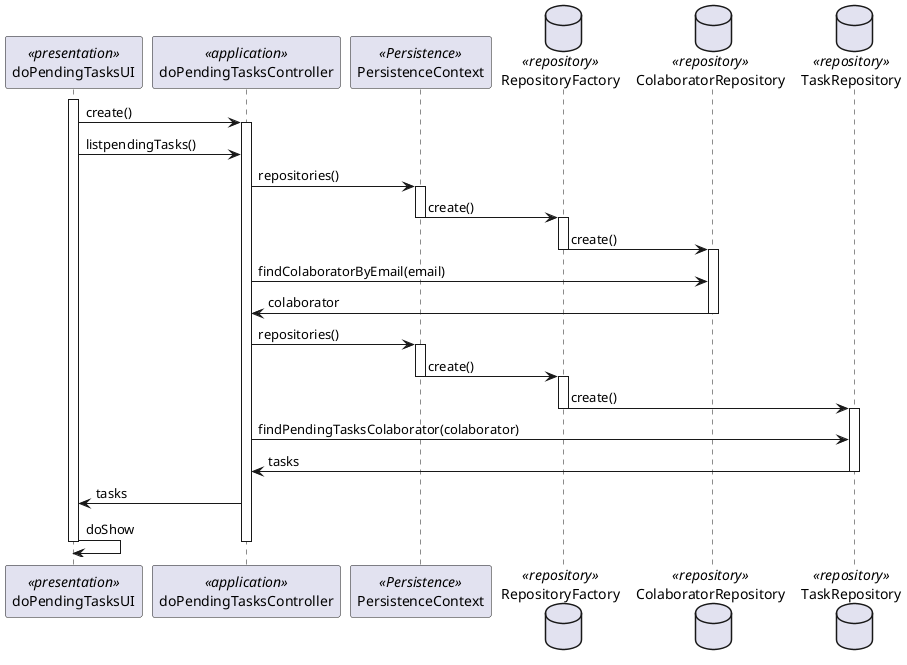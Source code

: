 @startuml

participant doPendingTasksUI as UI <<presentation>>
participant doPendingTasksController as Controller <<application>>
participant "PersistenceContext" as PersistenceContext <<Persistence>>
database RepositoryFactory as RepositoryFactory <<repository>>
database ColaboratorRepository as ColaboratorRepository <<repository>>
database TaskRepository as TR <<repository>>

activate UI

UI->Controller : create()
activate Controller
UI -> Controller : listpendingTasks()

Controller -> PersistenceContext: repositories()
activate PersistenceContext

PersistenceContext -> RepositoryFactory : create()
deactivate PersistenceContext
activate RepositoryFactory

RepositoryFactory -> ColaboratorRepository : create()
deactivate RepositoryFactory
activate ColaboratorRepository

Controller -> ColaboratorRepository: findColaboratorByEmail(email)
ColaboratorRepository -> Controller: colaborator
deactivate ColaboratorRepository

Controller -> PersistenceContext: repositories()
activate PersistenceContext

PersistenceContext -> RepositoryFactory : create()
deactivate PersistenceContext
activate RepositoryFactory

RepositoryFactory -> TR : create()
deactivate RepositoryFactory
activate TR
Controller -> TR: findPendingTasksColaborator(colaborator)
TR -> Controller: tasks
deactivate TR

Controller -> UI : tasks

UI -> UI :doShow

deactivate Controller
deactivate UI